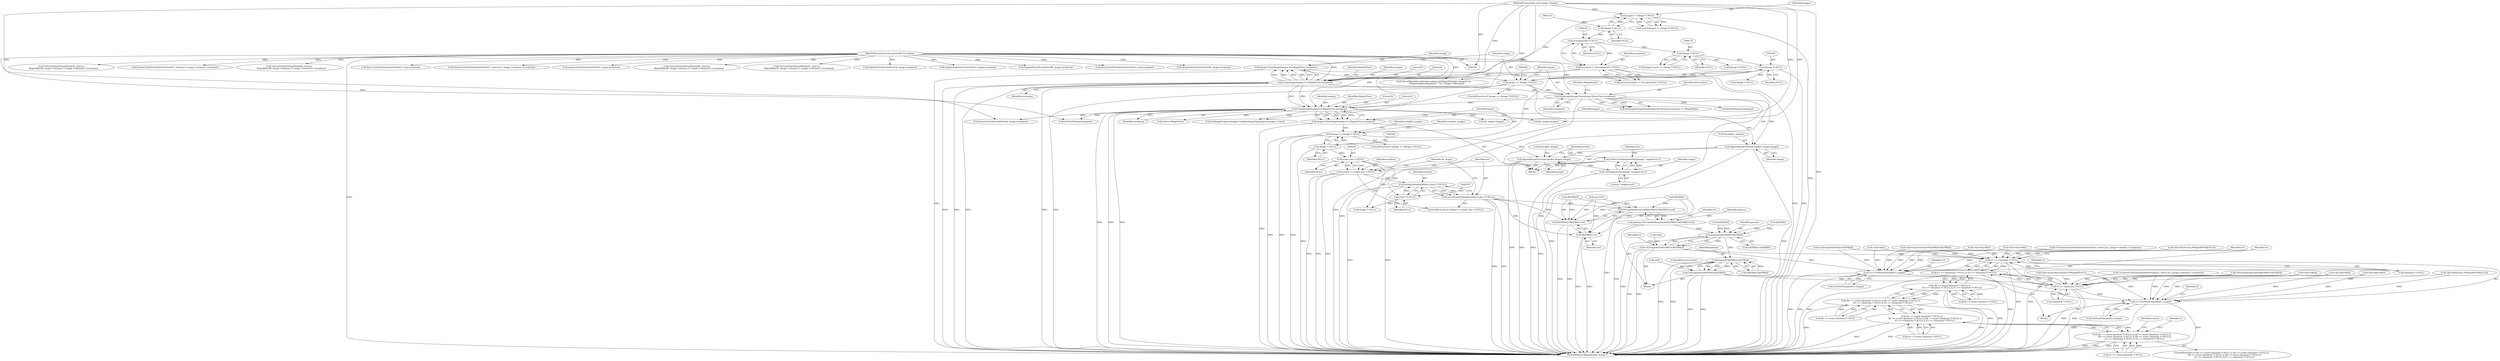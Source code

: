 digraph "0_ImageMagick6_61135001a625364e29bdce83832f043eebde7b5a@pointer" {
"1000273" [label="(Call,StringToDouble(artifact,(char **) NULL))"];
"1000266" [label="(Call,artifact != (const char *) NULL)"];
"1000257" [label="(Call,artifact=GetImageArtifact(image,\"complex:snr\"))"];
"1000259" [label="(Call,GetImageArtifact(image,\"complex:snr\"))"];
"1000253" [label="(Call,AppendImageToList(&complex_images,image))"];
"1000228" [label="(Call,AppendImageToList(&complex_images,image))"];
"1000208" [label="(Call,SetImageStorageClass(image,DirectClass,exception))"];
"1000197" [label="(Call,image == (Image *) NULL)"];
"1000188" [label="(Call,image=CloneImage(images,0,0,MagickTrue,exception))"];
"1000190" [label="(Call,CloneImage(images,0,0,MagickTrue,exception))"];
"1000126" [label="(Call,images != (Image *) NULL)"];
"1000102" [label="(MethodParameterIn,const Image *images)"];
"1000128" [label="(Call,(Image *) NULL)"];
"1000153" [label="(Call,exception != (ExceptionInfo *) NULL)"];
"1000104" [label="(MethodParameterIn,ExceptionInfo *exception)"];
"1000155" [label="(Call,(ExceptionInfo *) NULL)"];
"1000199" [label="(Call,(Image *) NULL)"];
"1000169" [label="(Call,(Image *) NULL)"];
"1000241" [label="(Call,image == (Image *) NULL)"];
"1000232" [label="(Call,image=CloneImage(images,0,0,MagickTrue,exception))"];
"1000234" [label="(Call,CloneImage(images,0,0,MagickTrue,exception))"];
"1000243" [label="(Call,(Image *) NULL)"];
"1000268" [label="(Call,(const char *) NULL)"];
"1000275" [label="(Call,(char **) NULL)"];
"1000271" [label="(Call,snr=StringToDouble(artifact,(char **) NULL))"];
"1000602" [label="(Call,PerceptibleReciprocal(Br[i]*Br[i]+Bi[i]*Bi[i]+snr))"];
"1000600" [label="(Call,gamma=PerceptibleReciprocal(Br[i]*Br[i]+Bi[i]*Bi[i]+snr))"];
"1000624" [label="(Call,gamma*(Ar[i]*Br[i]+Ai[i]*Bi[i]))"];
"1000620" [label="(Call,Cr[i]=gamma*(Ar[i]*Br[i]+Ai[i]*Bi[i]))"];
"1000507" [label="(Call,Cr == (Quantum *) NULL)"];
"1000506" [label="(Call,(Cr == (Quantum *) NULL) || (Ci == (Quantum *) NULL))"];
"1000500" [label="(Call,(Bi == (const Quantum *) NULL) ||\n        (Cr == (Quantum *) NULL) || (Ci == (Quantum *) NULL))"];
"1000494" [label="(Call,(Br == (const Quantum *) NULL) || (Bi == (const Quantum *) NULL) ||\n        (Cr == (Quantum *) NULL) || (Ci == (Quantum *) NULL))"];
"1000488" [label="(Call,(Ai == (const Quantum *) NULL) || \n        (Br == (const Quantum *) NULL) || (Bi == (const Quantum *) NULL) ||\n        (Cr == (Quantum *) NULL) || (Ci == (Quantum *) NULL))"];
"1000482" [label="(Call,(Ar == (const Quantum *) NULL) || (Ai == (const Quantum *) NULL) || \n        (Br == (const Quantum *) NULL) || (Bi == (const Quantum *) NULL) ||\n        (Cr == (Quantum *) NULL) || (Ci == (Quantum *) NULL))"];
"1000828" [label="(Call,Cr+=GetPixelChannels(Cr_image))"];
"1000645" [label="(Call,gamma*(Ai[i]*Br[i]-Ar[i]*Bi[i]))"];
"1000641" [label="(Call,Ci[i]=gamma*(Ai[i]*Br[i]-Ar[i]*Bi[i]))"];
"1000512" [label="(Call,Ci == (Quantum *) NULL)"];
"1000832" [label="(Call,Ci+=GetPixelChannels(Ci_image))"];
"1000603" [label="(Call,Br[i]*Br[i]+Bi[i]*Bi[i]+snr)"];
"1000611" [label="(Call,Bi[i]*Bi[i]+snr)"];
"1000241" [label="(Call,image == (Image *) NULL)"];
"1000275" [label="(Call,(char **) NULL)"];
"1000279" [label="(Identifier,Ar_image)"];
"1000645" [label="(Call,gamma*(Ai[i]*Br[i]-Ar[i]*Bi[i]))"];
"1000277" [label="(Identifier,NULL)"];
"1000600" [label="(Call,gamma=PerceptibleReciprocal(Br[i]*Br[i]+Bi[i]*Bi[i]+snr))"];
"1000507" [label="(Call,Cr == (Quantum *) NULL)"];
"1000416" [label="(Call,GetCacheViewVirtualPixels(Ai_view,0,y,\n      MagickMax(Ai_image->columns,Ci_image->columns),1,exception))"];
"1000203" [label="(Call,(Image *) NULL)"];
"1000768" [label="(Call,Ci[i]=Ar[i]*sin(2.0*MagickPI*(Ai[i]-0.5)))"];
"1000685" [label="(Call,Ci[i]=atan2(Ai[i],Ar[i])/(2.0*MagickPI)+0.5)"];
"1000642" [label="(Call,Ci[i])"];
"1000257" [label="(Call,artifact=GetImageArtifact(image,\"complex:snr\"))"];
"1000604" [label="(Call,Br[i]*Br[i])"];
"1000272" [label="(Identifier,snr)"];
"1000127" [label="(Identifier,images)"];
"1000472" [label="(Call,QueueCacheViewAuthenticPixels(Ci_view,0,y,Ci_image->columns,1,exception))"];
"1000201" [label="(Identifier,NULL)"];
"1000302" [label="(Call,(Image *) NULL)"];
"1000233" [label="(Identifier,image)"];
"1000260" [label="(Identifier,image)"];
"1000519" [label="(Identifier,status)"];
"1000175" [label="(Call,ThrowMagickException(exception,GetMagickModule(),ImageError,\n        \"ImageSequenceRequired\",\"`%s'\",images->filename))"];
"1000371" [label="(Call,status=MagickTrue)"];
"1000624" [label="(Call,gamma*(Ar[i]*Br[i]+Ai[i]*Bi[i]))"];
"1000268" [label="(Call,(const char *) NULL)"];
"1000612" [label="(Call,Bi[i]*Bi[i])"];
"1000188" [label="(Call,image=CloneImage(images,0,0,MagickTrue,exception))"];
"1000470" [label="(Call,Ci=QueueCacheViewAuthenticPixels(Ci_view,0,y,Ci_image->columns,1,exception))"];
"1000506" [label="(Call,(Cr == (Quantum *) NULL) || (Ci == (Quantum *) NULL))"];
"1000270" [label="(Identifier,NULL)"];
"1000185" [label="(Call,(Image *) NULL)"];
"1000199" [label="(Call,(Image *) NULL)"];
"1000662" [label="(ControlStructure,break;)"];
"1000165" [label="(Call,images->next == (Image *) NULL)"];
"1000209" [label="(Identifier,image)"];
"1000258" [label="(Identifier,artifact)"];
"1000834" [label="(Call,GetPixelChannels(Ci_image))"];
"1000194" [label="(Identifier,MagickTrue)"];
"1000265" [label="(ControlStructure,if (artifact != (const char *) NULL))"];
"1000524" [label="(Identifier,x)"];
"1000286" [label="(Call,Br_image=images)"];
"1000832" [label="(Call,Ci+=GetPixelChannels(Ci_image))"];
"1000152" [label="(Call,assert(exception != (ExceptionInfo *) NULL))"];
"1000253" [label="(Call,AppendImageToList(&complex_images,image))"];
"1000513" [label="(Identifier,Ci)"];
"1000829" [label="(Identifier,Cr)"];
"1000625" [label="(Identifier,gamma)"];
"1000212" [label="(Identifier,MagickFalse)"];
"1000726" [label="(Call,Ci[i]=QuantumScale*(Ai[i]*Br[i]+Ar[i]*Bi[i]))"];
"1000198" [label="(Identifier,image)"];
"1000261" [label="(Literal,\"complex:snr\")"];
"1000191" [label="(Identifier,images)"];
"1000105" [label="(Block,)"];
"1000157" [label="(Identifier,NULL)"];
"1000229" [label="(Call,&complex_images)"];
"1000500" [label="(Call,(Bi == (const Quantum *) NULL) ||\n        (Cr == (Quantum *) NULL) || (Ci == (Quantum *) NULL))"];
"1000588" [label="(Call,Ci[i]=(-Bi[i]))"];
"1000259" [label="(Call,GetImageArtifact(image,\"complex:snr\"))"];
"1000189" [label="(Identifier,image)"];
"1000555" [label="(Call,Cr[i]=Ar[i]+Br[i])"];
"1000235" [label="(Identifier,images)"];
"1000446" [label="(Call,GetCacheViewVirtualPixels(Bi_view,0,y,\n      MagickMax(Bi_image->columns,Ci_image->columns),1,exception))"];
"1000242" [label="(Identifier,image)"];
"1000245" [label="(Identifier,NULL)"];
"1000228" [label="(Call,AppendImageToList(&complex_images,image))"];
"1000102" [label="(MethodParameterIn,const Image *images)"];
"1000153" [label="(Call,exception != (ExceptionInfo *) NULL)"];
"1000916" [label="(MethodReturn,MagickExport Image *)"];
"1000232" [label="(Call,image=CloneImage(images,0,0,MagickTrue,exception))"];
"1000154" [label="(Identifier,exception)"];
"1000216" [label="(Call,DestroyImageList(image))"];
"1000847" [label="(Call,SyncCacheViewAuthenticPixels(Cr_view,exception))"];
"1000634" [label="(Call,Ai[i]*Bi[i])"];
"1000643" [label="(Identifier,Ci)"];
"1000104" [label="(MethodParameterIn,ExceptionInfo *exception)"];
"1000705" [label="(Call,Cr[i]=QuantumScale*(Ar[i]*Br[i]-Ai[i]*Bi[i]))"];
"1000169" [label="(Call,(Image *) NULL)"];
"1000459" [label="(Call,Cr=QueueCacheViewAuthenticPixels(Cr_view,0,y,Cr_image->columns,1,exception))"];
"1000263" [label="(Identifier,snr)"];
"1000190" [label="(Call,CloneImage(images,0,0,MagickTrue,exception))"];
"1000267" [label="(Identifier,artifact)"];
"1000254" [label="(Call,&complex_images)"];
"1000488" [label="(Call,(Ai == (const Quantum *) NULL) || \n        (Br == (const Quantum *) NULL) || (Bi == (const Quantum *) NULL) ||\n        (Cr == (Quantum *) NULL) || (Ci == (Quantum *) NULL))"];
"1000461" [label="(Call,QueueCacheViewAuthenticPixels(Cr_view,0,y,Cr_image->columns,1,exception))"];
"1000535" [label="(Block,)"];
"1000626" [label="(Call,Ar[i]*Br[i]+Ai[i]*Bi[i])"];
"1000641" [label="(Call,Ci[i]=gamma*(Ai[i]*Br[i]-Ar[i]*Bi[i]))"];
"1000627" [label="(Call,Ar[i]*Br[i])"];
"1000750" [label="(Call,Cr[i]=Ar[i]*cos(2.0*MagickPI*(Ai[i]-0.5)))"];
"1000195" [label="(Identifier,exception)"];
"1000343" [label="(Call,AcquireVirtualCacheView(Ar_image,exception))"];
"1000155" [label="(Call,(ExceptionInfo *) NULL)"];
"1000534" [label="(Identifier,x)"];
"1000647" [label="(Call,Ai[i]*Br[i]-Ar[i]*Bi[i])"];
"1000266" [label="(Call,artifact != (const char *) NULL)"];
"1000211" [label="(Identifier,exception)"];
"1000240" [label="(ControlStructure,if (image == (Image *) NULL))"];
"1000234" [label="(Call,CloneImage(images,0,0,MagickTrue,exception))"];
"1000489" [label="(Call,Ai == (const Quantum *) NULL)"];
"1000197" [label="(Call,image == (Image *) NULL)"];
"1000126" [label="(Call,images != (Image *) NULL)"];
"1000620" [label="(Call,Cr[i]=gamma*(Ar[i]*Br[i]+Ai[i]*Bi[i]))"];
"1000248" [label="(Identifier,complex_images)"];
"1000830" [label="(Call,GetPixelChannels(Cr_image))"];
"1000363" [label="(Call,AcquireAuthenticCacheView(Cr_image,exception))"];
"1000431" [label="(Call,GetCacheViewVirtualPixels(Br_view,0,y,\n      MagickMax(Br_image->columns,Cr_image->columns),1,exception))"];
"1000619" [label="(Identifier,snr)"];
"1000494" [label="(Call,(Br == (const Quantum *) NULL) || (Bi == (const Quantum *) NULL) ||\n        (Cr == (Quantum *) NULL) || (Ci == (Quantum *) NULL))"];
"1000483" [label="(Call,Ar == (const Quantum *) NULL)"];
"1000196" [label="(ControlStructure,if (image == (Image *) NULL))"];
"1000271" [label="(Call,snr=StringToDouble(artifact,(char **) NULL))"];
"1000238" [label="(Identifier,MagickTrue)"];
"1000545" [label="(Call,GetPixelChannels(images))"];
"1000665" [label="(Call,Cr[i]=sqrt(Ar[i]*Ar[i]+Ai[i]*Ai[i]))"];
"1000401" [label="(Call,GetCacheViewVirtualPixels(Ar_view,0,y,\n      MagickMax(Ar_image->columns,Cr_image->columns),1,exception))"];
"1000495" [label="(Call,Br == (const Quantum *) NULL)"];
"1000833" [label="(Identifier,Ci)"];
"1000602" [label="(Call,PerceptibleReciprocal(Br[i]*Br[i]+Bi[i]*Bi[i]+snr))"];
"1000193" [label="(Literal,0)"];
"1000512" [label="(Call,Ci == (Quantum *) NULL)"];
"1000207" [label="(Call,SetImageStorageClass(image,DirectClass,exception) == MagickFalse)"];
"1000262" [label="(Call,snr=0.0)"];
"1000603" [label="(Call,Br[i]*Br[i]+Bi[i]*Bi[i]+snr)"];
"1000255" [label="(Identifier,complex_images)"];
"1000192" [label="(Literal,0)"];
"1000646" [label="(Identifier,gamma)"];
"1000239" [label="(Identifier,exception)"];
"1000598" [label="(Block,)"];
"1000128" [label="(Call,(Image *) NULL)"];
"1000348" [label="(Call,AcquireVirtualCacheView(Ai_image,exception))"];
"1000800" [label="(Call,Ci[i]=Ai[i]-Bi[i])"];
"1000210" [label="(Identifier,DirectClass)"];
"1000368" [label="(Call,AcquireAuthenticCacheView(Ci_image,exception))"];
"1000509" [label="(Call,(Quantum *) NULL)"];
"1000581" [label="(Call,Cr[i]=Ar[i])"];
"1000125" [label="(Call,assert(images != (Image *) NULL))"];
"1000514" [label="(Call,(Quantum *) NULL)"];
"1000622" [label="(Identifier,Cr)"];
"1000508" [label="(Identifier,Cr)"];
"1000256" [label="(Identifier,image)"];
"1000868" [label="(Call,SetImageProgress(images,ComplexImageTag,progress,images->rows))"];
"1000171" [label="(Identifier,NULL)"];
"1000130" [label="(Identifier,NULL)"];
"1000601" [label="(Identifier,gamma)"];
"1000236" [label="(Literal,0)"];
"1000501" [label="(Call,Bi == (const Quantum *) NULL)"];
"1000566" [label="(Call,Ci[i]=Ai[i]+Bi[i])"];
"1000621" [label="(Call,Cr[i])"];
"1000611" [label="(Call,Bi[i]*Bi[i]+snr)"];
"1000273" [label="(Call,StringToDouble(artifact,(char **) NULL))"];
"1000358" [label="(Call,AcquireVirtualCacheView(Bi_image,exception))"];
"1000231" [label="(Identifier,image)"];
"1000237" [label="(Literal,0)"];
"1000482" [label="(Call,(Ar == (const Quantum *) NULL) || (Ai == (const Quantum *) NULL) || \n        (Br == (const Quantum *) NULL) || (Bi == (const Quantum *) NULL) ||\n        (Cr == (Quantum *) NULL) || (Ci == (Quantum *) NULL))"];
"1000789" [label="(Call,Cr[i]=Ar[i]-Br[i])"];
"1000243" [label="(Call,(Image *) NULL)"];
"1000828" [label="(Call,Cr+=GetPixelChannels(Cr_image))"];
"1000208" [label="(Call,SetImageStorageClass(image,DirectClass,exception))"];
"1000838" [label="(Call,SyncCacheViewAuthenticPixels(Ci_view,exception))"];
"1000278" [label="(Call,Ar_image=images)"];
"1000353" [label="(Call,AcquireVirtualCacheView(Br_image,exception))"];
"1000481" [label="(ControlStructure,if ((Ar == (const Quantum *) NULL) || (Ai == (const Quantum *) NULL) || \n        (Br == (const Quantum *) NULL) || (Bi == (const Quantum *) NULL) ||\n        (Cr == (Quantum *) NULL) || (Ci == (Quantum *) NULL)))"];
"1000274" [label="(Identifier,artifact)"];
"1000273" -> "1000271"  [label="AST: "];
"1000273" -> "1000275"  [label="CFG: "];
"1000274" -> "1000273"  [label="AST: "];
"1000275" -> "1000273"  [label="AST: "];
"1000271" -> "1000273"  [label="CFG: "];
"1000273" -> "1000916"  [label="DDG: "];
"1000273" -> "1000916"  [label="DDG: "];
"1000273" -> "1000271"  [label="DDG: "];
"1000273" -> "1000271"  [label="DDG: "];
"1000266" -> "1000273"  [label="DDG: "];
"1000275" -> "1000273"  [label="DDG: "];
"1000266" -> "1000265"  [label="AST: "];
"1000266" -> "1000268"  [label="CFG: "];
"1000267" -> "1000266"  [label="AST: "];
"1000268" -> "1000266"  [label="AST: "];
"1000272" -> "1000266"  [label="CFG: "];
"1000279" -> "1000266"  [label="CFG: "];
"1000266" -> "1000916"  [label="DDG: "];
"1000266" -> "1000916"  [label="DDG: "];
"1000266" -> "1000916"  [label="DDG: "];
"1000257" -> "1000266"  [label="DDG: "];
"1000268" -> "1000266"  [label="DDG: "];
"1000257" -> "1000105"  [label="AST: "];
"1000257" -> "1000259"  [label="CFG: "];
"1000258" -> "1000257"  [label="AST: "];
"1000259" -> "1000257"  [label="AST: "];
"1000263" -> "1000257"  [label="CFG: "];
"1000257" -> "1000916"  [label="DDG: "];
"1000259" -> "1000257"  [label="DDG: "];
"1000259" -> "1000257"  [label="DDG: "];
"1000259" -> "1000261"  [label="CFG: "];
"1000260" -> "1000259"  [label="AST: "];
"1000261" -> "1000259"  [label="AST: "];
"1000259" -> "1000916"  [label="DDG: "];
"1000253" -> "1000259"  [label="DDG: "];
"1000253" -> "1000105"  [label="AST: "];
"1000253" -> "1000256"  [label="CFG: "];
"1000254" -> "1000253"  [label="AST: "];
"1000256" -> "1000253"  [label="AST: "];
"1000258" -> "1000253"  [label="CFG: "];
"1000253" -> "1000916"  [label="DDG: "];
"1000253" -> "1000916"  [label="DDG: "];
"1000228" -> "1000253"  [label="DDG: "];
"1000241" -> "1000253"  [label="DDG: "];
"1000228" -> "1000105"  [label="AST: "];
"1000228" -> "1000231"  [label="CFG: "];
"1000229" -> "1000228"  [label="AST: "];
"1000231" -> "1000228"  [label="AST: "];
"1000233" -> "1000228"  [label="CFG: "];
"1000228" -> "1000916"  [label="DDG: "];
"1000228" -> "1000916"  [label="DDG: "];
"1000208" -> "1000228"  [label="DDG: "];
"1000208" -> "1000207"  [label="AST: "];
"1000208" -> "1000211"  [label="CFG: "];
"1000209" -> "1000208"  [label="AST: "];
"1000210" -> "1000208"  [label="AST: "];
"1000211" -> "1000208"  [label="AST: "];
"1000212" -> "1000208"  [label="CFG: "];
"1000208" -> "1000916"  [label="DDG: "];
"1000208" -> "1000916"  [label="DDG: "];
"1000208" -> "1000207"  [label="DDG: "];
"1000208" -> "1000207"  [label="DDG: "];
"1000208" -> "1000207"  [label="DDG: "];
"1000197" -> "1000208"  [label="DDG: "];
"1000190" -> "1000208"  [label="DDG: "];
"1000104" -> "1000208"  [label="DDG: "];
"1000208" -> "1000216"  [label="DDG: "];
"1000208" -> "1000234"  [label="DDG: "];
"1000197" -> "1000196"  [label="AST: "];
"1000197" -> "1000199"  [label="CFG: "];
"1000198" -> "1000197"  [label="AST: "];
"1000199" -> "1000197"  [label="AST: "];
"1000204" -> "1000197"  [label="CFG: "];
"1000209" -> "1000197"  [label="CFG: "];
"1000197" -> "1000916"  [label="DDG: "];
"1000197" -> "1000916"  [label="DDG: "];
"1000197" -> "1000916"  [label="DDG: "];
"1000188" -> "1000197"  [label="DDG: "];
"1000199" -> "1000197"  [label="DDG: "];
"1000188" -> "1000105"  [label="AST: "];
"1000188" -> "1000190"  [label="CFG: "];
"1000189" -> "1000188"  [label="AST: "];
"1000190" -> "1000188"  [label="AST: "];
"1000198" -> "1000188"  [label="CFG: "];
"1000188" -> "1000916"  [label="DDG: "];
"1000190" -> "1000188"  [label="DDG: "];
"1000190" -> "1000188"  [label="DDG: "];
"1000190" -> "1000188"  [label="DDG: "];
"1000190" -> "1000188"  [label="DDG: "];
"1000190" -> "1000195"  [label="CFG: "];
"1000191" -> "1000190"  [label="AST: "];
"1000192" -> "1000190"  [label="AST: "];
"1000193" -> "1000190"  [label="AST: "];
"1000194" -> "1000190"  [label="AST: "];
"1000195" -> "1000190"  [label="AST: "];
"1000190" -> "1000916"  [label="DDG: "];
"1000190" -> "1000916"  [label="DDG: "];
"1000190" -> "1000916"  [label="DDG: "];
"1000126" -> "1000190"  [label="DDG: "];
"1000102" -> "1000190"  [label="DDG: "];
"1000153" -> "1000190"  [label="DDG: "];
"1000104" -> "1000190"  [label="DDG: "];
"1000190" -> "1000234"  [label="DDG: "];
"1000190" -> "1000234"  [label="DDG: "];
"1000126" -> "1000125"  [label="AST: "];
"1000126" -> "1000128"  [label="CFG: "];
"1000127" -> "1000126"  [label="AST: "];
"1000128" -> "1000126"  [label="AST: "];
"1000125" -> "1000126"  [label="CFG: "];
"1000126" -> "1000916"  [label="DDG: "];
"1000126" -> "1000125"  [label="DDG: "];
"1000126" -> "1000125"  [label="DDG: "];
"1000102" -> "1000126"  [label="DDG: "];
"1000128" -> "1000126"  [label="DDG: "];
"1000102" -> "1000101"  [label="AST: "];
"1000102" -> "1000916"  [label="DDG: "];
"1000102" -> "1000234"  [label="DDG: "];
"1000102" -> "1000278"  [label="DDG: "];
"1000102" -> "1000286"  [label="DDG: "];
"1000102" -> "1000545"  [label="DDG: "];
"1000102" -> "1000868"  [label="DDG: "];
"1000128" -> "1000130"  [label="CFG: "];
"1000129" -> "1000128"  [label="AST: "];
"1000130" -> "1000128"  [label="AST: "];
"1000128" -> "1000155"  [label="DDG: "];
"1000153" -> "1000152"  [label="AST: "];
"1000153" -> "1000155"  [label="CFG: "];
"1000154" -> "1000153"  [label="AST: "];
"1000155" -> "1000153"  [label="AST: "];
"1000152" -> "1000153"  [label="CFG: "];
"1000153" -> "1000916"  [label="DDG: "];
"1000153" -> "1000152"  [label="DDG: "];
"1000153" -> "1000152"  [label="DDG: "];
"1000104" -> "1000153"  [label="DDG: "];
"1000155" -> "1000153"  [label="DDG: "];
"1000153" -> "1000175"  [label="DDG: "];
"1000104" -> "1000101"  [label="AST: "];
"1000104" -> "1000916"  [label="DDG: "];
"1000104" -> "1000175"  [label="DDG: "];
"1000104" -> "1000234"  [label="DDG: "];
"1000104" -> "1000343"  [label="DDG: "];
"1000104" -> "1000348"  [label="DDG: "];
"1000104" -> "1000353"  [label="DDG: "];
"1000104" -> "1000358"  [label="DDG: "];
"1000104" -> "1000363"  [label="DDG: "];
"1000104" -> "1000368"  [label="DDG: "];
"1000104" -> "1000401"  [label="DDG: "];
"1000104" -> "1000416"  [label="DDG: "];
"1000104" -> "1000431"  [label="DDG: "];
"1000104" -> "1000446"  [label="DDG: "];
"1000104" -> "1000461"  [label="DDG: "];
"1000104" -> "1000472"  [label="DDG: "];
"1000104" -> "1000838"  [label="DDG: "];
"1000104" -> "1000847"  [label="DDG: "];
"1000155" -> "1000157"  [label="CFG: "];
"1000156" -> "1000155"  [label="AST: "];
"1000157" -> "1000155"  [label="AST: "];
"1000155" -> "1000169"  [label="DDG: "];
"1000199" -> "1000201"  [label="CFG: "];
"1000200" -> "1000199"  [label="AST: "];
"1000201" -> "1000199"  [label="AST: "];
"1000199" -> "1000916"  [label="DDG: "];
"1000169" -> "1000199"  [label="DDG: "];
"1000199" -> "1000203"  [label="DDG: "];
"1000199" -> "1000243"  [label="DDG: "];
"1000169" -> "1000165"  [label="AST: "];
"1000169" -> "1000171"  [label="CFG: "];
"1000170" -> "1000169"  [label="AST: "];
"1000171" -> "1000169"  [label="AST: "];
"1000165" -> "1000169"  [label="CFG: "];
"1000169" -> "1000165"  [label="DDG: "];
"1000169" -> "1000185"  [label="DDG: "];
"1000241" -> "1000240"  [label="AST: "];
"1000241" -> "1000243"  [label="CFG: "];
"1000242" -> "1000241"  [label="AST: "];
"1000243" -> "1000241"  [label="AST: "];
"1000248" -> "1000241"  [label="CFG: "];
"1000255" -> "1000241"  [label="CFG: "];
"1000241" -> "1000916"  [label="DDG: "];
"1000241" -> "1000916"  [label="DDG: "];
"1000241" -> "1000916"  [label="DDG: "];
"1000232" -> "1000241"  [label="DDG: "];
"1000243" -> "1000241"  [label="DDG: "];
"1000232" -> "1000105"  [label="AST: "];
"1000232" -> "1000234"  [label="CFG: "];
"1000233" -> "1000232"  [label="AST: "];
"1000234" -> "1000232"  [label="AST: "];
"1000242" -> "1000232"  [label="CFG: "];
"1000232" -> "1000916"  [label="DDG: "];
"1000234" -> "1000232"  [label="DDG: "];
"1000234" -> "1000232"  [label="DDG: "];
"1000234" -> "1000232"  [label="DDG: "];
"1000234" -> "1000232"  [label="DDG: "];
"1000234" -> "1000239"  [label="CFG: "];
"1000235" -> "1000234"  [label="AST: "];
"1000236" -> "1000234"  [label="AST: "];
"1000237" -> "1000234"  [label="AST: "];
"1000238" -> "1000234"  [label="AST: "];
"1000239" -> "1000234"  [label="AST: "];
"1000234" -> "1000916"  [label="DDG: "];
"1000234" -> "1000916"  [label="DDG: "];
"1000234" -> "1000916"  [label="DDG: "];
"1000234" -> "1000278"  [label="DDG: "];
"1000234" -> "1000286"  [label="DDG: "];
"1000234" -> "1000343"  [label="DDG: "];
"1000234" -> "1000371"  [label="DDG: "];
"1000234" -> "1000545"  [label="DDG: "];
"1000234" -> "1000868"  [label="DDG: "];
"1000243" -> "1000245"  [label="CFG: "];
"1000244" -> "1000243"  [label="AST: "];
"1000245" -> "1000243"  [label="AST: "];
"1000243" -> "1000916"  [label="DDG: "];
"1000243" -> "1000268"  [label="DDG: "];
"1000268" -> "1000270"  [label="CFG: "];
"1000269" -> "1000268"  [label="AST: "];
"1000270" -> "1000268"  [label="AST: "];
"1000268" -> "1000275"  [label="DDG: "];
"1000268" -> "1000302"  [label="DDG: "];
"1000275" -> "1000277"  [label="CFG: "];
"1000276" -> "1000275"  [label="AST: "];
"1000277" -> "1000275"  [label="AST: "];
"1000275" -> "1000302"  [label="DDG: "];
"1000271" -> "1000265"  [label="AST: "];
"1000272" -> "1000271"  [label="AST: "];
"1000279" -> "1000271"  [label="CFG: "];
"1000271" -> "1000916"  [label="DDG: "];
"1000271" -> "1000916"  [label="DDG: "];
"1000271" -> "1000602"  [label="DDG: "];
"1000271" -> "1000603"  [label="DDG: "];
"1000271" -> "1000611"  [label="DDG: "];
"1000602" -> "1000600"  [label="AST: "];
"1000602" -> "1000603"  [label="CFG: "];
"1000603" -> "1000602"  [label="AST: "];
"1000600" -> "1000602"  [label="CFG: "];
"1000602" -> "1000916"  [label="DDG: "];
"1000602" -> "1000600"  [label="DDG: "];
"1000604" -> "1000602"  [label="DDG: "];
"1000612" -> "1000602"  [label="DDG: "];
"1000262" -> "1000602"  [label="DDG: "];
"1000600" -> "1000598"  [label="AST: "];
"1000601" -> "1000600"  [label="AST: "];
"1000622" -> "1000600"  [label="CFG: "];
"1000600" -> "1000916"  [label="DDG: "];
"1000600" -> "1000624"  [label="DDG: "];
"1000624" -> "1000620"  [label="AST: "];
"1000624" -> "1000626"  [label="CFG: "];
"1000625" -> "1000624"  [label="AST: "];
"1000626" -> "1000624"  [label="AST: "];
"1000620" -> "1000624"  [label="CFG: "];
"1000624" -> "1000916"  [label="DDG: "];
"1000624" -> "1000620"  [label="DDG: "];
"1000624" -> "1000620"  [label="DDG: "];
"1000627" -> "1000624"  [label="DDG: "];
"1000627" -> "1000624"  [label="DDG: "];
"1000634" -> "1000624"  [label="DDG: "];
"1000634" -> "1000624"  [label="DDG: "];
"1000624" -> "1000645"  [label="DDG: "];
"1000620" -> "1000598"  [label="AST: "];
"1000621" -> "1000620"  [label="AST: "];
"1000643" -> "1000620"  [label="CFG: "];
"1000620" -> "1000916"  [label="DDG: "];
"1000620" -> "1000916"  [label="DDG: "];
"1000620" -> "1000507"  [label="DDG: "];
"1000620" -> "1000828"  [label="DDG: "];
"1000507" -> "1000506"  [label="AST: "];
"1000507" -> "1000509"  [label="CFG: "];
"1000508" -> "1000507"  [label="AST: "];
"1000509" -> "1000507"  [label="AST: "];
"1000513" -> "1000507"  [label="CFG: "];
"1000506" -> "1000507"  [label="CFG: "];
"1000507" -> "1000916"  [label="DDG: "];
"1000507" -> "1000916"  [label="DDG: "];
"1000507" -> "1000506"  [label="DDG: "];
"1000507" -> "1000506"  [label="DDG: "];
"1000789" -> "1000507"  [label="DDG: "];
"1000555" -> "1000507"  [label="DDG: "];
"1000705" -> "1000507"  [label="DDG: "];
"1000581" -> "1000507"  [label="DDG: "];
"1000665" -> "1000507"  [label="DDG: "];
"1000750" -> "1000507"  [label="DDG: "];
"1000459" -> "1000507"  [label="DDG: "];
"1000509" -> "1000507"  [label="DDG: "];
"1000507" -> "1000828"  [label="DDG: "];
"1000506" -> "1000500"  [label="AST: "];
"1000506" -> "1000512"  [label="CFG: "];
"1000512" -> "1000506"  [label="AST: "];
"1000500" -> "1000506"  [label="CFG: "];
"1000506" -> "1000916"  [label="DDG: "];
"1000506" -> "1000916"  [label="DDG: "];
"1000506" -> "1000500"  [label="DDG: "];
"1000506" -> "1000500"  [label="DDG: "];
"1000512" -> "1000506"  [label="DDG: "];
"1000512" -> "1000506"  [label="DDG: "];
"1000500" -> "1000494"  [label="AST: "];
"1000500" -> "1000501"  [label="CFG: "];
"1000501" -> "1000500"  [label="AST: "];
"1000494" -> "1000500"  [label="CFG: "];
"1000500" -> "1000916"  [label="DDG: "];
"1000500" -> "1000916"  [label="DDG: "];
"1000500" -> "1000494"  [label="DDG: "];
"1000500" -> "1000494"  [label="DDG: "];
"1000501" -> "1000500"  [label="DDG: "];
"1000501" -> "1000500"  [label="DDG: "];
"1000494" -> "1000488"  [label="AST: "];
"1000494" -> "1000495"  [label="CFG: "];
"1000495" -> "1000494"  [label="AST: "];
"1000488" -> "1000494"  [label="CFG: "];
"1000494" -> "1000916"  [label="DDG: "];
"1000494" -> "1000916"  [label="DDG: "];
"1000494" -> "1000488"  [label="DDG: "];
"1000494" -> "1000488"  [label="DDG: "];
"1000495" -> "1000494"  [label="DDG: "];
"1000495" -> "1000494"  [label="DDG: "];
"1000488" -> "1000482"  [label="AST: "];
"1000488" -> "1000489"  [label="CFG: "];
"1000489" -> "1000488"  [label="AST: "];
"1000482" -> "1000488"  [label="CFG: "];
"1000488" -> "1000916"  [label="DDG: "];
"1000488" -> "1000916"  [label="DDG: "];
"1000488" -> "1000482"  [label="DDG: "];
"1000488" -> "1000482"  [label="DDG: "];
"1000489" -> "1000488"  [label="DDG: "];
"1000489" -> "1000488"  [label="DDG: "];
"1000482" -> "1000481"  [label="AST: "];
"1000482" -> "1000483"  [label="CFG: "];
"1000483" -> "1000482"  [label="AST: "];
"1000519" -> "1000482"  [label="CFG: "];
"1000524" -> "1000482"  [label="CFG: "];
"1000482" -> "1000916"  [label="DDG: "];
"1000482" -> "1000916"  [label="DDG: "];
"1000482" -> "1000916"  [label="DDG: "];
"1000483" -> "1000482"  [label="DDG: "];
"1000483" -> "1000482"  [label="DDG: "];
"1000828" -> "1000535"  [label="AST: "];
"1000828" -> "1000830"  [label="CFG: "];
"1000829" -> "1000828"  [label="AST: "];
"1000830" -> "1000828"  [label="AST: "];
"1000833" -> "1000828"  [label="CFG: "];
"1000828" -> "1000916"  [label="DDG: "];
"1000828" -> "1000916"  [label="DDG: "];
"1000830" -> "1000828"  [label="DDG: "];
"1000789" -> "1000828"  [label="DDG: "];
"1000555" -> "1000828"  [label="DDG: "];
"1000705" -> "1000828"  [label="DDG: "];
"1000581" -> "1000828"  [label="DDG: "];
"1000665" -> "1000828"  [label="DDG: "];
"1000750" -> "1000828"  [label="DDG: "];
"1000459" -> "1000828"  [label="DDG: "];
"1000645" -> "1000641"  [label="AST: "];
"1000645" -> "1000647"  [label="CFG: "];
"1000646" -> "1000645"  [label="AST: "];
"1000647" -> "1000645"  [label="AST: "];
"1000641" -> "1000645"  [label="CFG: "];
"1000645" -> "1000916"  [label="DDG: "];
"1000645" -> "1000916"  [label="DDG: "];
"1000645" -> "1000641"  [label="DDG: "];
"1000645" -> "1000641"  [label="DDG: "];
"1000647" -> "1000645"  [label="DDG: "];
"1000647" -> "1000645"  [label="DDG: "];
"1000641" -> "1000598"  [label="AST: "];
"1000642" -> "1000641"  [label="AST: "];
"1000662" -> "1000641"  [label="CFG: "];
"1000641" -> "1000916"  [label="DDG: "];
"1000641" -> "1000916"  [label="DDG: "];
"1000641" -> "1000512"  [label="DDG: "];
"1000641" -> "1000832"  [label="DDG: "];
"1000512" -> "1000514"  [label="CFG: "];
"1000513" -> "1000512"  [label="AST: "];
"1000514" -> "1000512"  [label="AST: "];
"1000512" -> "1000916"  [label="DDG: "];
"1000512" -> "1000916"  [label="DDG: "];
"1000588" -> "1000512"  [label="DDG: "];
"1000768" -> "1000512"  [label="DDG: "];
"1000726" -> "1000512"  [label="DDG: "];
"1000566" -> "1000512"  [label="DDG: "];
"1000685" -> "1000512"  [label="DDG: "];
"1000800" -> "1000512"  [label="DDG: "];
"1000470" -> "1000512"  [label="DDG: "];
"1000514" -> "1000512"  [label="DDG: "];
"1000512" -> "1000832"  [label="DDG: "];
"1000832" -> "1000535"  [label="AST: "];
"1000832" -> "1000834"  [label="CFG: "];
"1000833" -> "1000832"  [label="AST: "];
"1000834" -> "1000832"  [label="AST: "];
"1000534" -> "1000832"  [label="CFG: "];
"1000832" -> "1000916"  [label="DDG: "];
"1000832" -> "1000916"  [label="DDG: "];
"1000834" -> "1000832"  [label="DDG: "];
"1000588" -> "1000832"  [label="DDG: "];
"1000768" -> "1000832"  [label="DDG: "];
"1000726" -> "1000832"  [label="DDG: "];
"1000566" -> "1000832"  [label="DDG: "];
"1000685" -> "1000832"  [label="DDG: "];
"1000800" -> "1000832"  [label="DDG: "];
"1000470" -> "1000832"  [label="DDG: "];
"1000603" -> "1000611"  [label="CFG: "];
"1000604" -> "1000603"  [label="AST: "];
"1000611" -> "1000603"  [label="AST: "];
"1000603" -> "1000916"  [label="DDG: "];
"1000603" -> "1000916"  [label="DDG: "];
"1000604" -> "1000603"  [label="DDG: "];
"1000612" -> "1000603"  [label="DDG: "];
"1000262" -> "1000603"  [label="DDG: "];
"1000611" -> "1000619"  [label="CFG: "];
"1000612" -> "1000611"  [label="AST: "];
"1000619" -> "1000611"  [label="AST: "];
"1000611" -> "1000916"  [label="DDG: "];
"1000611" -> "1000916"  [label="DDG: "];
"1000612" -> "1000611"  [label="DDG: "];
"1000262" -> "1000611"  [label="DDG: "];
}
